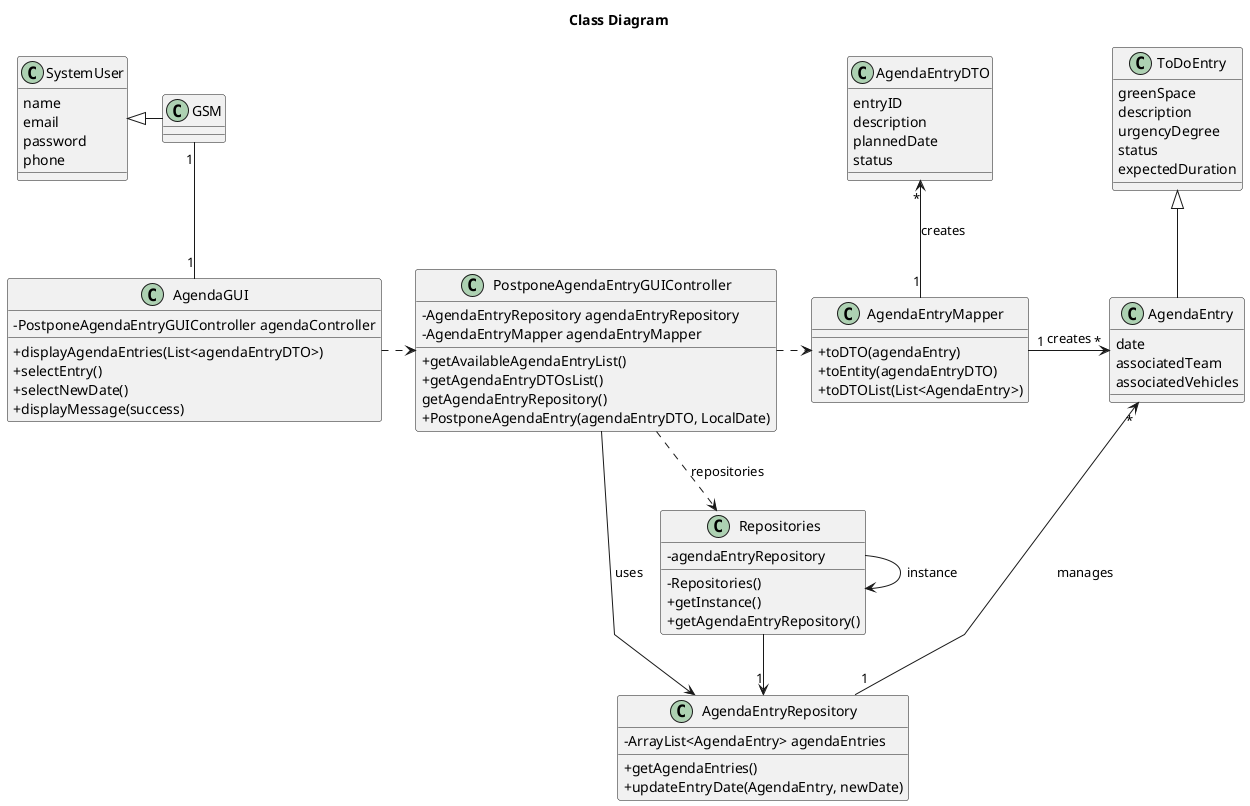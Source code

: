 @startuml
skinparam classAttributeIconSize 0
'skinparam monochrome true
skinparam packageStyle rectangle
skinparam shadowing false
skinparam linetype polyline
'skinparam linetype orto
skinparam classAttributeIconSize 0

title Class Diagram


class ToDoEntry{
    greenSpace
    description
    urgencyDegree
    status
    expectedDuration
}

class AgendaEntry {
    date
    associatedTeam
    associatedVehicles
}

class AgendaEntryDTO {
    entryID
    description
    plannedDate
    status
}

class SystemUser {
    name
    email
    password
    phone
}

class AgendaEntryRepository {
    - ArrayList<AgendaEntry> agendaEntries
    + getAgendaEntries()
    + updateEntryDate(AgendaEntry, newDate)
}

class Repositories {
    - agendaEntryRepository
    - Repositories()
    + getInstance()
    + getAgendaEntryRepository()
}

class AgendaEntryMapper {
    + toDTO(agendaEntry)
    + toEntity(agendaEntryDTO)
    + toDTOList(List<AgendaEntry>)
}

class PostponeAgendaEntryGUIController {
    - AgendaEntryRepository agendaEntryRepository
    - AgendaEntryMapper agendaEntryMapper
    + getAvailableAgendaEntryList()
    + getAgendaEntryDTOsList()
    getAgendaEntryRepository()
    + PostponeAgendaEntry(agendaEntryDTO, LocalDate)
}

class AgendaGUI {
    - PostponeAgendaEntryGUIController agendaController
    + displayAgendaEntries(List<agendaEntryDTO>)
    + selectEntry()
    + selectNewDate()
    + displayMessage(success)
}

AgendaGUI .> PostponeAgendaEntryGUIController
PostponeAgendaEntryGUIController ..> Repositories : repositories
Repositories --> "1" AgendaEntryRepository
Repositories -> Repositories : instance
PostponeAgendaEntryGUIController .> AgendaEntryMapper
PostponeAgendaEntryGUIController --> AgendaEntryRepository : uses

SystemUser <|- GSM
ToDoEntry <|-- AgendaEntry

GSM "1" -- "1" AgendaGUI
AgendaEntryMapper "1"->"*" AgendaEntry : creates
AgendaEntry "*" <-- "1" AgendaEntryRepository : manages
AgendaEntryDTO "*" <-- "1" AgendaEntryMapper : creates

@enduml
